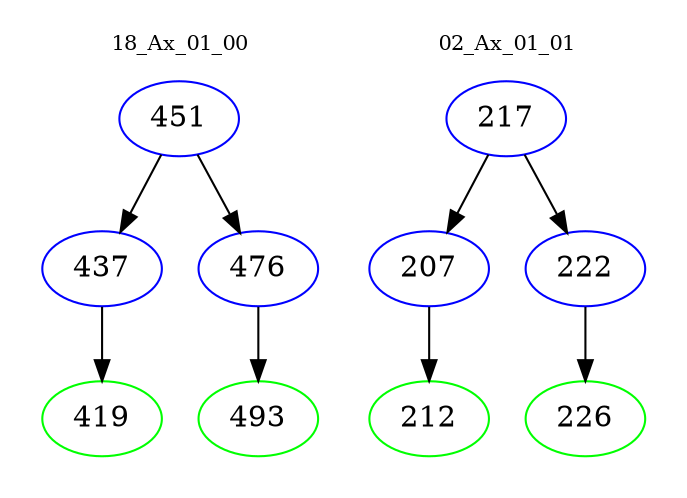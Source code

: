 digraph{
subgraph cluster_0 {
color = white
label = "18_Ax_01_00";
fontsize=10;
T0_451 [label="451", color="blue"]
T0_451 -> T0_437 [color="black"]
T0_437 [label="437", color="blue"]
T0_437 -> T0_419 [color="black"]
T0_419 [label="419", color="green"]
T0_451 -> T0_476 [color="black"]
T0_476 [label="476", color="blue"]
T0_476 -> T0_493 [color="black"]
T0_493 [label="493", color="green"]
}
subgraph cluster_1 {
color = white
label = "02_Ax_01_01";
fontsize=10;
T1_217 [label="217", color="blue"]
T1_217 -> T1_207 [color="black"]
T1_207 [label="207", color="blue"]
T1_207 -> T1_212 [color="black"]
T1_212 [label="212", color="green"]
T1_217 -> T1_222 [color="black"]
T1_222 [label="222", color="blue"]
T1_222 -> T1_226 [color="black"]
T1_226 [label="226", color="green"]
}
}
